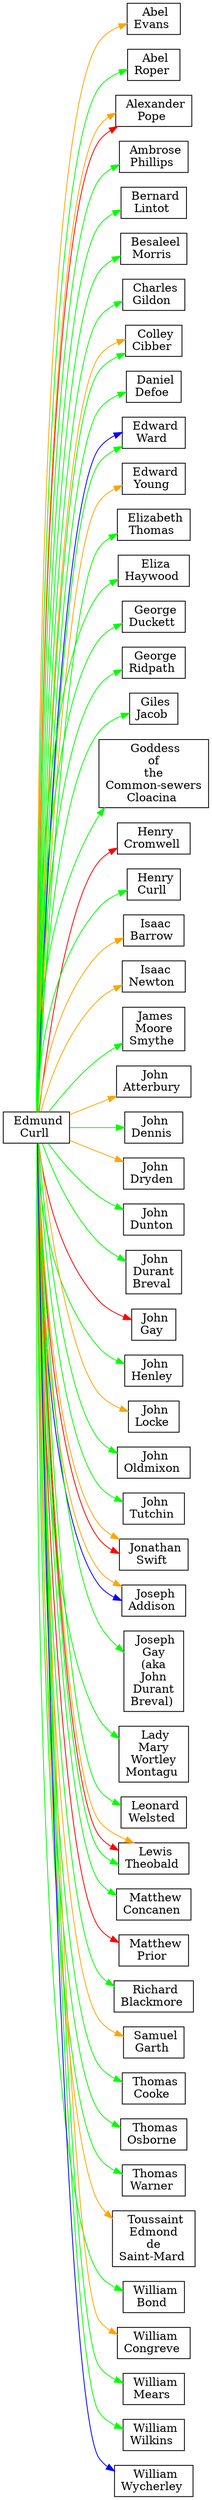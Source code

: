 digraph G {
rankdir=LR
node [shape=rect]
ABEL_EVANS [label=< Abel<br/>Evans >]
ABEL_ROPER [label=< Abel<br/>Roper >]
ALEXANDER_POPE [label=< Alexander<br/>Pope >]
AMBROSE_PHILLIPS [label=< Ambrose<br/>Phillips >]
BERNARD_LINTOT [label=< Bernard<br/>Lintot >]
BESALEEL_MORRIS [label=< Besaleel<br/>Morris >]
CHARLES_GILDON [label=< Charles<br/>Gildon >]
COLLEY_CIBBER [label=< Colley<br/>Cibber >]
DANIEL_DEFOE [label=< Daniel<br/>Defoe >]
EDMUND_CURLL [label=< Edmund<br/>Curll >]
EDWARD_WARD [label=< Edward<br/>Ward >]
EDWARD_YOUNG [label=< Edward<br/>Young >]
ELIZABETH_THOMAS [label=< Elizabeth<br/>Thomas >]
ELIZA_HAYWOOD [label=< Eliza<br/>Haywood >]
GEORGE_DUCKETT [label=< George<br/>Duckett >]
GEORGE_RIDPATH [label=< George<br/>Ridpath >]
GILES_JACOB [label=< Giles<br/>Jacob >]
GODDESS_OF_THE_COMMONSEWERS_CLOACINA [label=< Goddess<br/>of<br/>the<br/>Common-sewers<br/>Cloacina >]
HENRY_CROMWELL [label=< Henry<br/>Cromwell >]
HENRY_CURLL [label=< Henry<br/>Curll >]
ISAAC_BARROW [label=< Isaac<br/>Barrow >]
ISAAC_NEWTON [label=< Isaac<br/>Newton >]
JAMES_MOORE_SMYTHE [label=< James<br/>Moore<br/>Smythe >]
JOHN_ATTERBURY [label=< John<br/>Atterbury >]
JOHN_DENNIS [label=< John<br/>Dennis >]
JOHN_DRYDEN [label=< John<br/>Dryden >]
JOHN_DUNTON [label=< John<br/>Dunton >]
JOHN_DURANT_BREVAL [label=< John<br/>Durant<br/>Breval >]
JOHN_GAY [label=< John<br/>Gay >]
JOHN_HENLEY [label=< John<br/>Henley >]
JOHN_LOCKE [label=< John<br/>Locke >]
JOHN_OLDMIXON [label=< John<br/>Oldmixon >]
JOHN_TUTCHIN [label=< John<br/>Tutchin >]
JONATHAN_SWIFT [label=< Jonathan<br/>Swift >]
JOSEPH_ADDISON [label=< Joseph<br/>Addison >]
JOSEPH_GAY_AKA_JOHN_DURANT_BREVAL [label=< Joseph<br/>Gay<br/>(aka<br/>John<br/>Durant<br/>Breval) >]
LADY_MARY_WORTLEY_MONTAGU [label=< Lady<br/>Mary<br/>Wortley<br/>Montagu >]
LEONARD_WELSTED [label=< Leonard<br/>Welsted >]
LEWIS_THEOBALD [label=< Lewis<br/>Theobald >]
MATTHEW_CONCANEN [label=< Matthew<br/>Concanen >]
MATTHEW_PRIOR [label=< Matthew<br/>Prior >]
RICHARD_BLACKMORE [label=< Richard<br/>Blackmore >]
SAMUEL_GARTH [label=< Samuel<br/>Garth >]
THOMAS_COOKE [label=< Thomas<br/>Cooke >]
THOMAS_OSBORNE [label=< Thomas<br/>Osborne >]
THOMAS_WARNER [label=< Thomas<br/>Warner >]
TOUSSAINT_EDMOND_DE_SAINTMARD [label=< Toussaint<br/>Edmond<br/>de<br/>Saint-Mard >]
WILLIAM_BOND [label=< William<br/>Bond >]
WILLIAM_CONGREVE [label=< William<br/>Congreve >]
WILLIAM_MEARS [label=< William<br/>Mears >]
WILLIAM_WILKINS [label=< William<br/>Wilkins >]
WILLIAM_WYCHERLEY [label=< William<br/>Wycherley >]
EDMUND_CURLL -> ABEL_EVANS [color=orange weight=1]
EDMUND_CURLL -> ABEL_ROPER [color=green weight=4]
EDMUND_CURLL -> ALEXANDER_POPE [color=red weight=121]
EDMUND_CURLL -> ALEXANDER_POPE [color=orange weight=1]
EDMUND_CURLL -> AMBROSE_PHILLIPS [color=green weight=1]
EDMUND_CURLL -> BERNARD_LINTOT [color=green weight=25]
EDMUND_CURLL -> BESALEEL_MORRIS [color=green weight=4]
EDMUND_CURLL -> CHARLES_GILDON [color=green weight=1]
EDMUND_CURLL -> COLLEY_CIBBER [color=green weight=1]
EDMUND_CURLL -> COLLEY_CIBBER [color=orange weight=1]
EDMUND_CURLL -> DANIEL_DEFOE [color=green weight=1]
EDMUND_CURLL -> EDWARD_WARD [color=green weight=1]
EDMUND_CURLL -> EDWARD_WARD [color=blue weight=1]
EDMUND_CURLL -> EDWARD_YOUNG [color=orange weight=1]
EDMUND_CURLL -> ELIZABETH_THOMAS [color=green weight=9]
EDMUND_CURLL -> ELIZA_HAYWOOD [color=green weight=4]
EDMUND_CURLL -> GEORGE_DUCKETT [color=green weight=1]
EDMUND_CURLL -> GEORGE_RIDPATH [color=green weight=4]
EDMUND_CURLL -> GILES_JACOB [color=green weight=1]
EDMUND_CURLL -> GODDESS_OF_THE_COMMONSEWERS_CLOACINA [color=green weight=1]
EDMUND_CURLL -> HENRY_CROMWELL [color=red weight=1]
EDMUND_CURLL -> HENRY_CURLL [color=green weight=1]
EDMUND_CURLL -> ISAAC_BARROW [color=orange weight=1]
EDMUND_CURLL -> ISAAC_NEWTON [color=orange weight=1]
EDMUND_CURLL -> JAMES_MOORE_SMYTHE [color=green weight=1]
EDMUND_CURLL -> JOHN_ATTERBURY [color=orange weight=1]
EDMUND_CURLL -> JOHN_DENNIS [color=green weight=81]
EDMUND_CURLL -> JOHN_DRYDEN [color=orange weight=1]
EDMUND_CURLL -> JOHN_DUNTON [color=green weight=4]
EDMUND_CURLL -> JOHN_DURANT_BREVAL [color=green weight=16]
EDMUND_CURLL -> JOHN_GAY [color=red weight=4]
EDMUND_CURLL -> JOHN_HENLEY [color=green weight=1]
EDMUND_CURLL -> JOHN_LOCKE [color=orange weight=1]
EDMUND_CURLL -> JOHN_OLDMIXON [color=green weight=4]
EDMUND_CURLL -> JOHN_TUTCHIN [color=green weight=4]
EDMUND_CURLL -> JONATHAN_SWIFT [color=red weight=4]
EDMUND_CURLL -> JONATHAN_SWIFT [color=orange weight=4]
EDMUND_CURLL -> JOSEPH_ADDISON [color=blue weight=1]
EDMUND_CURLL -> JOSEPH_ADDISON [color=orange weight=4]
EDMUND_CURLL -> JOSEPH_GAY_AKA_JOHN_DURANT_BREVAL [color=green weight=1]
EDMUND_CURLL -> LADY_MARY_WORTLEY_MONTAGU [color=green weight=4]
EDMUND_CURLL -> LEONARD_WELSTED [color=green weight=4]
EDMUND_CURLL -> LEWIS_THEOBALD [color=green weight=16]
EDMUND_CURLL -> LEWIS_THEOBALD [color=red weight=4]
EDMUND_CURLL -> LEWIS_THEOBALD [color=orange weight=1]
EDMUND_CURLL -> MATTHEW_CONCANEN [color=green weight=4]
EDMUND_CURLL -> MATTHEW_PRIOR [color=red weight=4]
EDMUND_CURLL -> RICHARD_BLACKMORE [color=green weight=9]
EDMUND_CURLL -> SAMUEL_GARTH [color=orange weight=4]
EDMUND_CURLL -> THOMAS_COOKE [color=green weight=9]
EDMUND_CURLL -> THOMAS_OSBORNE [color=green weight=1]
EDMUND_CURLL -> THOMAS_WARNER [color=green weight=4]
EDMUND_CURLL -> TOUSSAINT_EDMOND_DE_SAINTMARD [color=orange weight=1]
EDMUND_CURLL -> WILLIAM_BOND [color=green weight=4]
EDMUND_CURLL -> WILLIAM_CONGREVE [color=orange weight=4]
EDMUND_CURLL -> WILLIAM_MEARS [color=green weight=4]
EDMUND_CURLL -> WILLIAM_WILKINS [color=green weight=4]
EDMUND_CURLL -> WILLIAM_WYCHERLEY [color=blue weight=1]
}